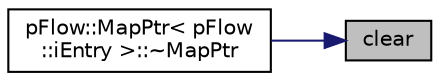 digraph "clear"
{
 // LATEX_PDF_SIZE
  edge [fontname="Helvetica",fontsize="10",labelfontname="Helvetica",labelfontsize="10"];
  node [fontname="Helvetica",fontsize="10",shape=record];
  rankdir="RL";
  Node1 [label="clear",height=0.2,width=0.4,color="black", fillcolor="grey75", style="filled", fontcolor="black",tooltip=" "];
  Node1 -> Node2 [dir="back",color="midnightblue",fontsize="10",style="solid",fontname="Helvetica"];
  Node2 [label="pFlow::MapPtr\< pFlow\l::iEntry \>::~MapPtr",height=0.2,width=0.4,color="black", fillcolor="white", style="filled",URL="$classpFlow_1_1MapPtr.html#a16b3afe748849777167cfaae7abaa682",tooltip=" "];
}
